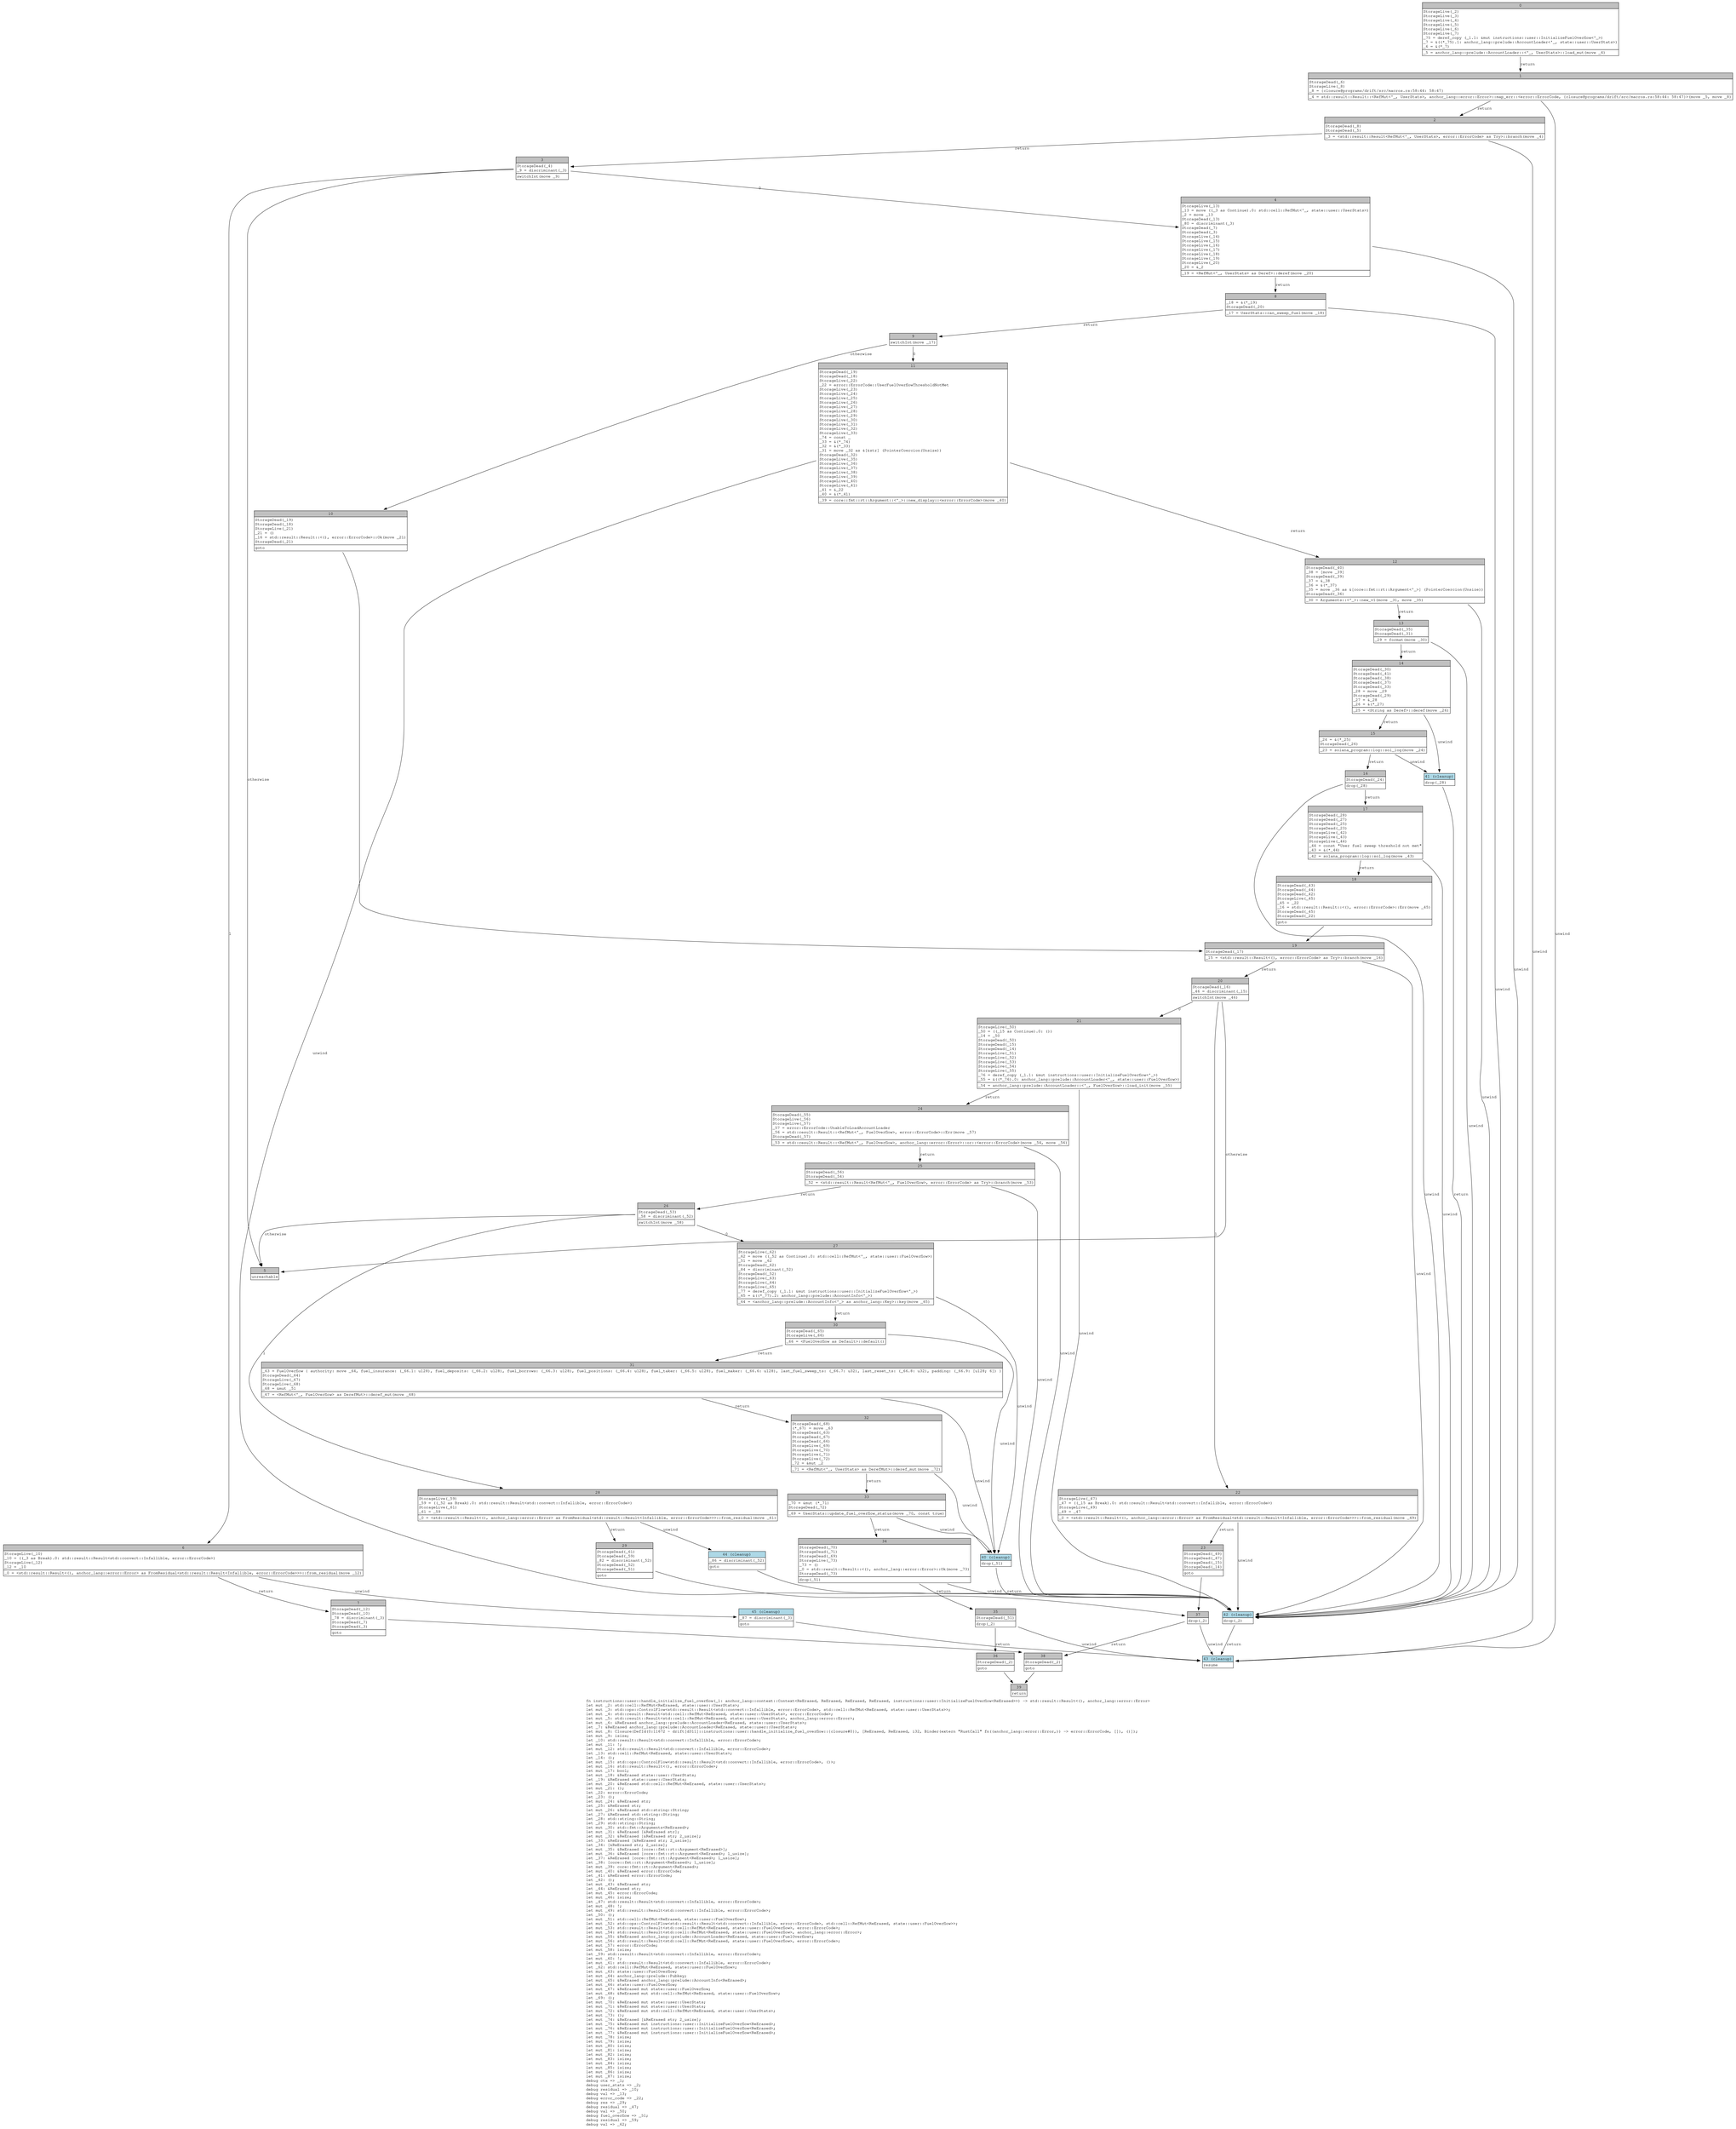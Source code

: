 digraph Mir_0_1701 {
    graph [fontname="Courier, monospace"];
    node [fontname="Courier, monospace"];
    edge [fontname="Courier, monospace"];
    label=<fn instructions::user::handle_initialize_fuel_overflow(_1: anchor_lang::context::Context&lt;ReErased, ReErased, ReErased, ReErased, instructions::user::InitializeFuelOverflow&lt;ReErased&gt;&gt;) -&gt; std::result::Result&lt;(), anchor_lang::error::Error&gt;<br align="left"/>let mut _2: std::cell::RefMut&lt;ReErased, state::user::UserStats&gt;;<br align="left"/>let mut _3: std::ops::ControlFlow&lt;std::result::Result&lt;std::convert::Infallible, error::ErrorCode&gt;, std::cell::RefMut&lt;ReErased, state::user::UserStats&gt;&gt;;<br align="left"/>let mut _4: std::result::Result&lt;std::cell::RefMut&lt;ReErased, state::user::UserStats&gt;, error::ErrorCode&gt;;<br align="left"/>let mut _5: std::result::Result&lt;std::cell::RefMut&lt;ReErased, state::user::UserStats&gt;, anchor_lang::error::Error&gt;;<br align="left"/>let mut _6: &amp;ReErased anchor_lang::prelude::AccountLoader&lt;ReErased, state::user::UserStats&gt;;<br align="left"/>let _7: &amp;ReErased anchor_lang::prelude::AccountLoader&lt;ReErased, state::user::UserStats&gt;;<br align="left"/>let mut _8: Closure(DefId(0:11672 ~ drift[d311]::instructions::user::handle_initialize_fuel_overflow::{closure#0}), [ReErased, ReErased, i32, Binder(extern &quot;RustCall&quot; fn((anchor_lang::error::Error,)) -&gt; error::ErrorCode, []), ()]);<br align="left"/>let mut _9: isize;<br align="left"/>let _10: std::result::Result&lt;std::convert::Infallible, error::ErrorCode&gt;;<br align="left"/>let mut _11: !;<br align="left"/>let mut _12: std::result::Result&lt;std::convert::Infallible, error::ErrorCode&gt;;<br align="left"/>let _13: std::cell::RefMut&lt;ReErased, state::user::UserStats&gt;;<br align="left"/>let _14: ();<br align="left"/>let mut _15: std::ops::ControlFlow&lt;std::result::Result&lt;std::convert::Infallible, error::ErrorCode&gt;, ()&gt;;<br align="left"/>let mut _16: std::result::Result&lt;(), error::ErrorCode&gt;;<br align="left"/>let mut _17: bool;<br align="left"/>let mut _18: &amp;ReErased state::user::UserStats;<br align="left"/>let _19: &amp;ReErased state::user::UserStats;<br align="left"/>let mut _20: &amp;ReErased std::cell::RefMut&lt;ReErased, state::user::UserStats&gt;;<br align="left"/>let mut _21: ();<br align="left"/>let _22: error::ErrorCode;<br align="left"/>let _23: ();<br align="left"/>let mut _24: &amp;ReErased str;<br align="left"/>let _25: &amp;ReErased str;<br align="left"/>let mut _26: &amp;ReErased std::string::String;<br align="left"/>let _27: &amp;ReErased std::string::String;<br align="left"/>let _28: std::string::String;<br align="left"/>let _29: std::string::String;<br align="left"/>let mut _30: std::fmt::Arguments&lt;ReErased&gt;;<br align="left"/>let mut _31: &amp;ReErased [&amp;ReErased str];<br align="left"/>let mut _32: &amp;ReErased [&amp;ReErased str; 2_usize];<br align="left"/>let _33: &amp;ReErased [&amp;ReErased str; 2_usize];<br align="left"/>let _34: [&amp;ReErased str; 2_usize];<br align="left"/>let mut _35: &amp;ReErased [core::fmt::rt::Argument&lt;ReErased&gt;];<br align="left"/>let mut _36: &amp;ReErased [core::fmt::rt::Argument&lt;ReErased&gt;; 1_usize];<br align="left"/>let _37: &amp;ReErased [core::fmt::rt::Argument&lt;ReErased&gt;; 1_usize];<br align="left"/>let _38: [core::fmt::rt::Argument&lt;ReErased&gt;; 1_usize];<br align="left"/>let mut _39: core::fmt::rt::Argument&lt;ReErased&gt;;<br align="left"/>let mut _40: &amp;ReErased error::ErrorCode;<br align="left"/>let _41: &amp;ReErased error::ErrorCode;<br align="left"/>let _42: ();<br align="left"/>let mut _43: &amp;ReErased str;<br align="left"/>let _44: &amp;ReErased str;<br align="left"/>let mut _45: error::ErrorCode;<br align="left"/>let mut _46: isize;<br align="left"/>let _47: std::result::Result&lt;std::convert::Infallible, error::ErrorCode&gt;;<br align="left"/>let mut _48: !;<br align="left"/>let mut _49: std::result::Result&lt;std::convert::Infallible, error::ErrorCode&gt;;<br align="left"/>let _50: ();<br align="left"/>let mut _51: std::cell::RefMut&lt;ReErased, state::user::FuelOverflow&gt;;<br align="left"/>let mut _52: std::ops::ControlFlow&lt;std::result::Result&lt;std::convert::Infallible, error::ErrorCode&gt;, std::cell::RefMut&lt;ReErased, state::user::FuelOverflow&gt;&gt;;<br align="left"/>let mut _53: std::result::Result&lt;std::cell::RefMut&lt;ReErased, state::user::FuelOverflow&gt;, error::ErrorCode&gt;;<br align="left"/>let mut _54: std::result::Result&lt;std::cell::RefMut&lt;ReErased, state::user::FuelOverflow&gt;, anchor_lang::error::Error&gt;;<br align="left"/>let mut _55: &amp;ReErased anchor_lang::prelude::AccountLoader&lt;ReErased, state::user::FuelOverflow&gt;;<br align="left"/>let mut _56: std::result::Result&lt;std::cell::RefMut&lt;ReErased, state::user::FuelOverflow&gt;, error::ErrorCode&gt;;<br align="left"/>let mut _57: error::ErrorCode;<br align="left"/>let mut _58: isize;<br align="left"/>let _59: std::result::Result&lt;std::convert::Infallible, error::ErrorCode&gt;;<br align="left"/>let mut _60: !;<br align="left"/>let mut _61: std::result::Result&lt;std::convert::Infallible, error::ErrorCode&gt;;<br align="left"/>let _62: std::cell::RefMut&lt;ReErased, state::user::FuelOverflow&gt;;<br align="left"/>let mut _63: state::user::FuelOverflow;<br align="left"/>let mut _64: anchor_lang::prelude::Pubkey;<br align="left"/>let mut _65: &amp;ReErased anchor_lang::prelude::AccountInfo&lt;ReErased&gt;;<br align="left"/>let mut _66: state::user::FuelOverflow;<br align="left"/>let mut _67: &amp;ReErased mut state::user::FuelOverflow;<br align="left"/>let mut _68: &amp;ReErased mut std::cell::RefMut&lt;ReErased, state::user::FuelOverflow&gt;;<br align="left"/>let _69: ();<br align="left"/>let mut _70: &amp;ReErased mut state::user::UserStats;<br align="left"/>let mut _71: &amp;ReErased mut state::user::UserStats;<br align="left"/>let mut _72: &amp;ReErased mut std::cell::RefMut&lt;ReErased, state::user::UserStats&gt;;<br align="left"/>let mut _73: ();<br align="left"/>let mut _74: &amp;ReErased [&amp;ReErased str; 2_usize];<br align="left"/>let mut _75: &amp;ReErased mut instructions::user::InitializeFuelOverflow&lt;ReErased&gt;;<br align="left"/>let mut _76: &amp;ReErased mut instructions::user::InitializeFuelOverflow&lt;ReErased&gt;;<br align="left"/>let mut _77: &amp;ReErased mut instructions::user::InitializeFuelOverflow&lt;ReErased&gt;;<br align="left"/>let mut _78: isize;<br align="left"/>let mut _79: isize;<br align="left"/>let mut _80: isize;<br align="left"/>let mut _81: isize;<br align="left"/>let mut _82: isize;<br align="left"/>let mut _83: isize;<br align="left"/>let mut _84: isize;<br align="left"/>let mut _85: isize;<br align="left"/>let mut _86: isize;<br align="left"/>let mut _87: isize;<br align="left"/>debug ctx =&gt; _1;<br align="left"/>debug user_stats =&gt; _2;<br align="left"/>debug residual =&gt; _10;<br align="left"/>debug val =&gt; _13;<br align="left"/>debug error_code =&gt; _22;<br align="left"/>debug res =&gt; _29;<br align="left"/>debug residual =&gt; _47;<br align="left"/>debug val =&gt; _50;<br align="left"/>debug fuel_overflow =&gt; _51;<br align="left"/>debug residual =&gt; _59;<br align="left"/>debug val =&gt; _62;<br align="left"/>>;
    bb0__0_1701 [shape="none", label=<<table border="0" cellborder="1" cellspacing="0"><tr><td bgcolor="gray" align="center" colspan="1">0</td></tr><tr><td align="left" balign="left">StorageLive(_2)<br/>StorageLive(_3)<br/>StorageLive(_4)<br/>StorageLive(_5)<br/>StorageLive(_6)<br/>StorageLive(_7)<br/>_75 = deref_copy (_1.1: &amp;mut instructions::user::InitializeFuelOverflow&lt;'_&gt;)<br/>_7 = &amp;((*_75).1: anchor_lang::prelude::AccountLoader&lt;'_, state::user::UserStats&gt;)<br/>_6 = &amp;(*_7)<br/></td></tr><tr><td align="left">_5 = anchor_lang::prelude::AccountLoader::&lt;'_, UserStats&gt;::load_mut(move _6)</td></tr></table>>];
    bb1__0_1701 [shape="none", label=<<table border="0" cellborder="1" cellspacing="0"><tr><td bgcolor="gray" align="center" colspan="1">1</td></tr><tr><td align="left" balign="left">StorageDead(_6)<br/>StorageLive(_8)<br/>_8 = {closure@programs/drift/src/macros.rs:58:44: 58:47}<br/></td></tr><tr><td align="left">_4 = std::result::Result::&lt;RefMut&lt;'_, UserStats&gt;, anchor_lang::error::Error&gt;::map_err::&lt;error::ErrorCode, {closure@programs/drift/src/macros.rs:58:44: 58:47}&gt;(move _5, move _8)</td></tr></table>>];
    bb2__0_1701 [shape="none", label=<<table border="0" cellborder="1" cellspacing="0"><tr><td bgcolor="gray" align="center" colspan="1">2</td></tr><tr><td align="left" balign="left">StorageDead(_8)<br/>StorageDead(_5)<br/></td></tr><tr><td align="left">_3 = &lt;std::result::Result&lt;RefMut&lt;'_, UserStats&gt;, error::ErrorCode&gt; as Try&gt;::branch(move _4)</td></tr></table>>];
    bb3__0_1701 [shape="none", label=<<table border="0" cellborder="1" cellspacing="0"><tr><td bgcolor="gray" align="center" colspan="1">3</td></tr><tr><td align="left" balign="left">StorageDead(_4)<br/>_9 = discriminant(_3)<br/></td></tr><tr><td align="left">switchInt(move _9)</td></tr></table>>];
    bb4__0_1701 [shape="none", label=<<table border="0" cellborder="1" cellspacing="0"><tr><td bgcolor="gray" align="center" colspan="1">4</td></tr><tr><td align="left" balign="left">StorageLive(_13)<br/>_13 = move ((_3 as Continue).0: std::cell::RefMut&lt;'_, state::user::UserStats&gt;)<br/>_2 = move _13<br/>StorageDead(_13)<br/>_80 = discriminant(_3)<br/>StorageDead(_7)<br/>StorageDead(_3)<br/>StorageLive(_14)<br/>StorageLive(_15)<br/>StorageLive(_16)<br/>StorageLive(_17)<br/>StorageLive(_18)<br/>StorageLive(_19)<br/>StorageLive(_20)<br/>_20 = &amp;_2<br/></td></tr><tr><td align="left">_19 = &lt;RefMut&lt;'_, UserStats&gt; as Deref&gt;::deref(move _20)</td></tr></table>>];
    bb5__0_1701 [shape="none", label=<<table border="0" cellborder="1" cellspacing="0"><tr><td bgcolor="gray" align="center" colspan="1">5</td></tr><tr><td align="left">unreachable</td></tr></table>>];
    bb6__0_1701 [shape="none", label=<<table border="0" cellborder="1" cellspacing="0"><tr><td bgcolor="gray" align="center" colspan="1">6</td></tr><tr><td align="left" balign="left">StorageLive(_10)<br/>_10 = ((_3 as Break).0: std::result::Result&lt;std::convert::Infallible, error::ErrorCode&gt;)<br/>StorageLive(_12)<br/>_12 = _10<br/></td></tr><tr><td align="left">_0 = &lt;std::result::Result&lt;(), anchor_lang::error::Error&gt; as FromResidual&lt;std::result::Result&lt;Infallible, error::ErrorCode&gt;&gt;&gt;::from_residual(move _12)</td></tr></table>>];
    bb7__0_1701 [shape="none", label=<<table border="0" cellborder="1" cellspacing="0"><tr><td bgcolor="gray" align="center" colspan="1">7</td></tr><tr><td align="left" balign="left">StorageDead(_12)<br/>StorageDead(_10)<br/>_78 = discriminant(_3)<br/>StorageDead(_7)<br/>StorageDead(_3)<br/></td></tr><tr><td align="left">goto</td></tr></table>>];
    bb8__0_1701 [shape="none", label=<<table border="0" cellborder="1" cellspacing="0"><tr><td bgcolor="gray" align="center" colspan="1">8</td></tr><tr><td align="left" balign="left">_18 = &amp;(*_19)<br/>StorageDead(_20)<br/></td></tr><tr><td align="left">_17 = UserStats::can_sweep_fuel(move _18)</td></tr></table>>];
    bb9__0_1701 [shape="none", label=<<table border="0" cellborder="1" cellspacing="0"><tr><td bgcolor="gray" align="center" colspan="1">9</td></tr><tr><td align="left">switchInt(move _17)</td></tr></table>>];
    bb10__0_1701 [shape="none", label=<<table border="0" cellborder="1" cellspacing="0"><tr><td bgcolor="gray" align="center" colspan="1">10</td></tr><tr><td align="left" balign="left">StorageDead(_19)<br/>StorageDead(_18)<br/>StorageLive(_21)<br/>_21 = ()<br/>_16 = std::result::Result::&lt;(), error::ErrorCode&gt;::Ok(move _21)<br/>StorageDead(_21)<br/></td></tr><tr><td align="left">goto</td></tr></table>>];
    bb11__0_1701 [shape="none", label=<<table border="0" cellborder="1" cellspacing="0"><tr><td bgcolor="gray" align="center" colspan="1">11</td></tr><tr><td align="left" balign="left">StorageDead(_19)<br/>StorageDead(_18)<br/>StorageLive(_22)<br/>_22 = error::ErrorCode::UserFuelOverflowThresholdNotMet<br/>StorageLive(_23)<br/>StorageLive(_24)<br/>StorageLive(_25)<br/>StorageLive(_26)<br/>StorageLive(_27)<br/>StorageLive(_28)<br/>StorageLive(_29)<br/>StorageLive(_30)<br/>StorageLive(_31)<br/>StorageLive(_32)<br/>StorageLive(_33)<br/>_74 = const _<br/>_33 = &amp;(*_74)<br/>_32 = &amp;(*_33)<br/>_31 = move _32 as &amp;[&amp;str] (PointerCoercion(Unsize))<br/>StorageDead(_32)<br/>StorageLive(_35)<br/>StorageLive(_36)<br/>StorageLive(_37)<br/>StorageLive(_38)<br/>StorageLive(_39)<br/>StorageLive(_40)<br/>StorageLive(_41)<br/>_41 = &amp;_22<br/>_40 = &amp;(*_41)<br/></td></tr><tr><td align="left">_39 = core::fmt::rt::Argument::&lt;'_&gt;::new_display::&lt;error::ErrorCode&gt;(move _40)</td></tr></table>>];
    bb12__0_1701 [shape="none", label=<<table border="0" cellborder="1" cellspacing="0"><tr><td bgcolor="gray" align="center" colspan="1">12</td></tr><tr><td align="left" balign="left">StorageDead(_40)<br/>_38 = [move _39]<br/>StorageDead(_39)<br/>_37 = &amp;_38<br/>_36 = &amp;(*_37)<br/>_35 = move _36 as &amp;[core::fmt::rt::Argument&lt;'_&gt;] (PointerCoercion(Unsize))<br/>StorageDead(_36)<br/></td></tr><tr><td align="left">_30 = Arguments::&lt;'_&gt;::new_v1(move _31, move _35)</td></tr></table>>];
    bb13__0_1701 [shape="none", label=<<table border="0" cellborder="1" cellspacing="0"><tr><td bgcolor="gray" align="center" colspan="1">13</td></tr><tr><td align="left" balign="left">StorageDead(_35)<br/>StorageDead(_31)<br/></td></tr><tr><td align="left">_29 = format(move _30)</td></tr></table>>];
    bb14__0_1701 [shape="none", label=<<table border="0" cellborder="1" cellspacing="0"><tr><td bgcolor="gray" align="center" colspan="1">14</td></tr><tr><td align="left" balign="left">StorageDead(_30)<br/>StorageDead(_41)<br/>StorageDead(_38)<br/>StorageDead(_37)<br/>StorageDead(_33)<br/>_28 = move _29<br/>StorageDead(_29)<br/>_27 = &amp;_28<br/>_26 = &amp;(*_27)<br/></td></tr><tr><td align="left">_25 = &lt;String as Deref&gt;::deref(move _26)</td></tr></table>>];
    bb15__0_1701 [shape="none", label=<<table border="0" cellborder="1" cellspacing="0"><tr><td bgcolor="gray" align="center" colspan="1">15</td></tr><tr><td align="left" balign="left">_24 = &amp;(*_25)<br/>StorageDead(_26)<br/></td></tr><tr><td align="left">_23 = solana_program::log::sol_log(move _24)</td></tr></table>>];
    bb16__0_1701 [shape="none", label=<<table border="0" cellborder="1" cellspacing="0"><tr><td bgcolor="gray" align="center" colspan="1">16</td></tr><tr><td align="left" balign="left">StorageDead(_24)<br/></td></tr><tr><td align="left">drop(_28)</td></tr></table>>];
    bb17__0_1701 [shape="none", label=<<table border="0" cellborder="1" cellspacing="0"><tr><td bgcolor="gray" align="center" colspan="1">17</td></tr><tr><td align="left" balign="left">StorageDead(_28)<br/>StorageDead(_27)<br/>StorageDead(_25)<br/>StorageDead(_23)<br/>StorageLive(_42)<br/>StorageLive(_43)<br/>StorageLive(_44)<br/>_44 = const &quot;User fuel sweep threshold not met&quot;<br/>_43 = &amp;(*_44)<br/></td></tr><tr><td align="left">_42 = solana_program::log::sol_log(move _43)</td></tr></table>>];
    bb18__0_1701 [shape="none", label=<<table border="0" cellborder="1" cellspacing="0"><tr><td bgcolor="gray" align="center" colspan="1">18</td></tr><tr><td align="left" balign="left">StorageDead(_43)<br/>StorageDead(_44)<br/>StorageDead(_42)<br/>StorageLive(_45)<br/>_45 = _22<br/>_16 = std::result::Result::&lt;(), error::ErrorCode&gt;::Err(move _45)<br/>StorageDead(_45)<br/>StorageDead(_22)<br/></td></tr><tr><td align="left">goto</td></tr></table>>];
    bb19__0_1701 [shape="none", label=<<table border="0" cellborder="1" cellspacing="0"><tr><td bgcolor="gray" align="center" colspan="1">19</td></tr><tr><td align="left" balign="left">StorageDead(_17)<br/></td></tr><tr><td align="left">_15 = &lt;std::result::Result&lt;(), error::ErrorCode&gt; as Try&gt;::branch(move _16)</td></tr></table>>];
    bb20__0_1701 [shape="none", label=<<table border="0" cellborder="1" cellspacing="0"><tr><td bgcolor="gray" align="center" colspan="1">20</td></tr><tr><td align="left" balign="left">StorageDead(_16)<br/>_46 = discriminant(_15)<br/></td></tr><tr><td align="left">switchInt(move _46)</td></tr></table>>];
    bb21__0_1701 [shape="none", label=<<table border="0" cellborder="1" cellspacing="0"><tr><td bgcolor="gray" align="center" colspan="1">21</td></tr><tr><td align="left" balign="left">StorageLive(_50)<br/>_50 = ((_15 as Continue).0: ())<br/>_14 = _50<br/>StorageDead(_50)<br/>StorageDead(_15)<br/>StorageDead(_14)<br/>StorageLive(_51)<br/>StorageLive(_52)<br/>StorageLive(_53)<br/>StorageLive(_54)<br/>StorageLive(_55)<br/>_76 = deref_copy (_1.1: &amp;mut instructions::user::InitializeFuelOverflow&lt;'_&gt;)<br/>_55 = &amp;((*_76).0: anchor_lang::prelude::AccountLoader&lt;'_, state::user::FuelOverflow&gt;)<br/></td></tr><tr><td align="left">_54 = anchor_lang::prelude::AccountLoader::&lt;'_, FuelOverflow&gt;::load_init(move _55)</td></tr></table>>];
    bb22__0_1701 [shape="none", label=<<table border="0" cellborder="1" cellspacing="0"><tr><td bgcolor="gray" align="center" colspan="1">22</td></tr><tr><td align="left" balign="left">StorageLive(_47)<br/>_47 = ((_15 as Break).0: std::result::Result&lt;std::convert::Infallible, error::ErrorCode&gt;)<br/>StorageLive(_49)<br/>_49 = _47<br/></td></tr><tr><td align="left">_0 = &lt;std::result::Result&lt;(), anchor_lang::error::Error&gt; as FromResidual&lt;std::result::Result&lt;Infallible, error::ErrorCode&gt;&gt;&gt;::from_residual(move _49)</td></tr></table>>];
    bb23__0_1701 [shape="none", label=<<table border="0" cellborder="1" cellspacing="0"><tr><td bgcolor="gray" align="center" colspan="1">23</td></tr><tr><td align="left" balign="left">StorageDead(_49)<br/>StorageDead(_47)<br/>StorageDead(_15)<br/>StorageDead(_14)<br/></td></tr><tr><td align="left">goto</td></tr></table>>];
    bb24__0_1701 [shape="none", label=<<table border="0" cellborder="1" cellspacing="0"><tr><td bgcolor="gray" align="center" colspan="1">24</td></tr><tr><td align="left" balign="left">StorageDead(_55)<br/>StorageLive(_56)<br/>StorageLive(_57)<br/>_57 = error::ErrorCode::UnableToLoadAccountLoader<br/>_56 = std::result::Result::&lt;RefMut&lt;'_, FuelOverflow&gt;, error::ErrorCode&gt;::Err(move _57)<br/>StorageDead(_57)<br/></td></tr><tr><td align="left">_53 = std::result::Result::&lt;RefMut&lt;'_, FuelOverflow&gt;, anchor_lang::error::Error&gt;::or::&lt;error::ErrorCode&gt;(move _54, move _56)</td></tr></table>>];
    bb25__0_1701 [shape="none", label=<<table border="0" cellborder="1" cellspacing="0"><tr><td bgcolor="gray" align="center" colspan="1">25</td></tr><tr><td align="left" balign="left">StorageDead(_56)<br/>StorageDead(_54)<br/></td></tr><tr><td align="left">_52 = &lt;std::result::Result&lt;RefMut&lt;'_, FuelOverflow&gt;, error::ErrorCode&gt; as Try&gt;::branch(move _53)</td></tr></table>>];
    bb26__0_1701 [shape="none", label=<<table border="0" cellborder="1" cellspacing="0"><tr><td bgcolor="gray" align="center" colspan="1">26</td></tr><tr><td align="left" balign="left">StorageDead(_53)<br/>_58 = discriminant(_52)<br/></td></tr><tr><td align="left">switchInt(move _58)</td></tr></table>>];
    bb27__0_1701 [shape="none", label=<<table border="0" cellborder="1" cellspacing="0"><tr><td bgcolor="gray" align="center" colspan="1">27</td></tr><tr><td align="left" balign="left">StorageLive(_62)<br/>_62 = move ((_52 as Continue).0: std::cell::RefMut&lt;'_, state::user::FuelOverflow&gt;)<br/>_51 = move _62<br/>StorageDead(_62)<br/>_84 = discriminant(_52)<br/>StorageDead(_52)<br/>StorageLive(_63)<br/>StorageLive(_64)<br/>StorageLive(_65)<br/>_77 = deref_copy (_1.1: &amp;mut instructions::user::InitializeFuelOverflow&lt;'_&gt;)<br/>_65 = &amp;((*_77).2: anchor_lang::prelude::AccountInfo&lt;'_&gt;)<br/></td></tr><tr><td align="left">_64 = &lt;anchor_lang::prelude::AccountInfo&lt;'_&gt; as anchor_lang::Key&gt;::key(move _65)</td></tr></table>>];
    bb28__0_1701 [shape="none", label=<<table border="0" cellborder="1" cellspacing="0"><tr><td bgcolor="gray" align="center" colspan="1">28</td></tr><tr><td align="left" balign="left">StorageLive(_59)<br/>_59 = ((_52 as Break).0: std::result::Result&lt;std::convert::Infallible, error::ErrorCode&gt;)<br/>StorageLive(_61)<br/>_61 = _59<br/></td></tr><tr><td align="left">_0 = &lt;std::result::Result&lt;(), anchor_lang::error::Error&gt; as FromResidual&lt;std::result::Result&lt;Infallible, error::ErrorCode&gt;&gt;&gt;::from_residual(move _61)</td></tr></table>>];
    bb29__0_1701 [shape="none", label=<<table border="0" cellborder="1" cellspacing="0"><tr><td bgcolor="gray" align="center" colspan="1">29</td></tr><tr><td align="left" balign="left">StorageDead(_61)<br/>StorageDead(_59)<br/>_82 = discriminant(_52)<br/>StorageDead(_52)<br/>StorageDead(_51)<br/></td></tr><tr><td align="left">goto</td></tr></table>>];
    bb30__0_1701 [shape="none", label=<<table border="0" cellborder="1" cellspacing="0"><tr><td bgcolor="gray" align="center" colspan="1">30</td></tr><tr><td align="left" balign="left">StorageDead(_65)<br/>StorageLive(_66)<br/></td></tr><tr><td align="left">_66 = &lt;FuelOverflow as Default&gt;::default()</td></tr></table>>];
    bb31__0_1701 [shape="none", label=<<table border="0" cellborder="1" cellspacing="0"><tr><td bgcolor="gray" align="center" colspan="1">31</td></tr><tr><td align="left" balign="left">_63 = FuelOverflow { authority: move _64, fuel_insurance: (_66.1: u128), fuel_deposits: (_66.2: u128), fuel_borrows: (_66.3: u128), fuel_positions: (_66.4: u128), fuel_taker: (_66.5: u128), fuel_maker: (_66.6: u128), last_fuel_sweep_ts: (_66.7: u32), last_reset_ts: (_66.8: u32), padding: (_66.9: [u128; 6]) }<br/>StorageDead(_64)<br/>StorageLive(_67)<br/>StorageLive(_68)<br/>_68 = &amp;mut _51<br/></td></tr><tr><td align="left">_67 = &lt;RefMut&lt;'_, FuelOverflow&gt; as DerefMut&gt;::deref_mut(move _68)</td></tr></table>>];
    bb32__0_1701 [shape="none", label=<<table border="0" cellborder="1" cellspacing="0"><tr><td bgcolor="gray" align="center" colspan="1">32</td></tr><tr><td align="left" balign="left">StorageDead(_68)<br/>(*_67) = move _63<br/>StorageDead(_63)<br/>StorageDead(_67)<br/>StorageDead(_66)<br/>StorageLive(_69)<br/>StorageLive(_70)<br/>StorageLive(_71)<br/>StorageLive(_72)<br/>_72 = &amp;mut _2<br/></td></tr><tr><td align="left">_71 = &lt;RefMut&lt;'_, UserStats&gt; as DerefMut&gt;::deref_mut(move _72)</td></tr></table>>];
    bb33__0_1701 [shape="none", label=<<table border="0" cellborder="1" cellspacing="0"><tr><td bgcolor="gray" align="center" colspan="1">33</td></tr><tr><td align="left" balign="left">_70 = &amp;mut (*_71)<br/>StorageDead(_72)<br/></td></tr><tr><td align="left">_69 = UserStats::update_fuel_overflow_status(move _70, const true)</td></tr></table>>];
    bb34__0_1701 [shape="none", label=<<table border="0" cellborder="1" cellspacing="0"><tr><td bgcolor="gray" align="center" colspan="1">34</td></tr><tr><td align="left" balign="left">StorageDead(_70)<br/>StorageDead(_71)<br/>StorageDead(_69)<br/>StorageLive(_73)<br/>_73 = ()<br/>_0 = std::result::Result::&lt;(), anchor_lang::error::Error&gt;::Ok(move _73)<br/>StorageDead(_73)<br/></td></tr><tr><td align="left">drop(_51)</td></tr></table>>];
    bb35__0_1701 [shape="none", label=<<table border="0" cellborder="1" cellspacing="0"><tr><td bgcolor="gray" align="center" colspan="1">35</td></tr><tr><td align="left" balign="left">StorageDead(_51)<br/></td></tr><tr><td align="left">drop(_2)</td></tr></table>>];
    bb36__0_1701 [shape="none", label=<<table border="0" cellborder="1" cellspacing="0"><tr><td bgcolor="gray" align="center" colspan="1">36</td></tr><tr><td align="left" balign="left">StorageDead(_2)<br/></td></tr><tr><td align="left">goto</td></tr></table>>];
    bb37__0_1701 [shape="none", label=<<table border="0" cellborder="1" cellspacing="0"><tr><td bgcolor="gray" align="center" colspan="1">37</td></tr><tr><td align="left">drop(_2)</td></tr></table>>];
    bb38__0_1701 [shape="none", label=<<table border="0" cellborder="1" cellspacing="0"><tr><td bgcolor="gray" align="center" colspan="1">38</td></tr><tr><td align="left" balign="left">StorageDead(_2)<br/></td></tr><tr><td align="left">goto</td></tr></table>>];
    bb39__0_1701 [shape="none", label=<<table border="0" cellborder="1" cellspacing="0"><tr><td bgcolor="gray" align="center" colspan="1">39</td></tr><tr><td align="left">return</td></tr></table>>];
    bb40__0_1701 [shape="none", label=<<table border="0" cellborder="1" cellspacing="0"><tr><td bgcolor="lightblue" align="center" colspan="1">40 (cleanup)</td></tr><tr><td align="left">drop(_51)</td></tr></table>>];
    bb41__0_1701 [shape="none", label=<<table border="0" cellborder="1" cellspacing="0"><tr><td bgcolor="lightblue" align="center" colspan="1">41 (cleanup)</td></tr><tr><td align="left">drop(_28)</td></tr></table>>];
    bb42__0_1701 [shape="none", label=<<table border="0" cellborder="1" cellspacing="0"><tr><td bgcolor="lightblue" align="center" colspan="1">42 (cleanup)</td></tr><tr><td align="left">drop(_2)</td></tr></table>>];
    bb43__0_1701 [shape="none", label=<<table border="0" cellborder="1" cellspacing="0"><tr><td bgcolor="lightblue" align="center" colspan="1">43 (cleanup)</td></tr><tr><td align="left">resume</td></tr></table>>];
    bb44__0_1701 [shape="none", label=<<table border="0" cellborder="1" cellspacing="0"><tr><td bgcolor="lightblue" align="center" colspan="1">44 (cleanup)</td></tr><tr><td align="left" balign="left">_86 = discriminant(_52)<br/></td></tr><tr><td align="left">goto</td></tr></table>>];
    bb45__0_1701 [shape="none", label=<<table border="0" cellborder="1" cellspacing="0"><tr><td bgcolor="lightblue" align="center" colspan="1">45 (cleanup)</td></tr><tr><td align="left" balign="left">_87 = discriminant(_3)<br/></td></tr><tr><td align="left">goto</td></tr></table>>];
    bb0__0_1701 -> bb1__0_1701 [label="return"];
    bb1__0_1701 -> bb2__0_1701 [label="return"];
    bb1__0_1701 -> bb43__0_1701 [label="unwind"];
    bb2__0_1701 -> bb3__0_1701 [label="return"];
    bb2__0_1701 -> bb43__0_1701 [label="unwind"];
    bb3__0_1701 -> bb4__0_1701 [label="0"];
    bb3__0_1701 -> bb6__0_1701 [label="1"];
    bb3__0_1701 -> bb5__0_1701 [label="otherwise"];
    bb4__0_1701 -> bb8__0_1701 [label="return"];
    bb4__0_1701 -> bb42__0_1701 [label="unwind"];
    bb6__0_1701 -> bb7__0_1701 [label="return"];
    bb6__0_1701 -> bb45__0_1701 [label="unwind"];
    bb7__0_1701 -> bb38__0_1701 [label=""];
    bb8__0_1701 -> bb9__0_1701 [label="return"];
    bb8__0_1701 -> bb42__0_1701 [label="unwind"];
    bb9__0_1701 -> bb11__0_1701 [label="0"];
    bb9__0_1701 -> bb10__0_1701 [label="otherwise"];
    bb10__0_1701 -> bb19__0_1701 [label=""];
    bb11__0_1701 -> bb12__0_1701 [label="return"];
    bb11__0_1701 -> bb42__0_1701 [label="unwind"];
    bb12__0_1701 -> bb13__0_1701 [label="return"];
    bb12__0_1701 -> bb42__0_1701 [label="unwind"];
    bb13__0_1701 -> bb14__0_1701 [label="return"];
    bb13__0_1701 -> bb42__0_1701 [label="unwind"];
    bb14__0_1701 -> bb15__0_1701 [label="return"];
    bb14__0_1701 -> bb41__0_1701 [label="unwind"];
    bb15__0_1701 -> bb16__0_1701 [label="return"];
    bb15__0_1701 -> bb41__0_1701 [label="unwind"];
    bb16__0_1701 -> bb17__0_1701 [label="return"];
    bb16__0_1701 -> bb42__0_1701 [label="unwind"];
    bb17__0_1701 -> bb18__0_1701 [label="return"];
    bb17__0_1701 -> bb42__0_1701 [label="unwind"];
    bb18__0_1701 -> bb19__0_1701 [label=""];
    bb19__0_1701 -> bb20__0_1701 [label="return"];
    bb19__0_1701 -> bb42__0_1701 [label="unwind"];
    bb20__0_1701 -> bb21__0_1701 [label="0"];
    bb20__0_1701 -> bb22__0_1701 [label="1"];
    bb20__0_1701 -> bb5__0_1701 [label="otherwise"];
    bb21__0_1701 -> bb24__0_1701 [label="return"];
    bb21__0_1701 -> bb42__0_1701 [label="unwind"];
    bb22__0_1701 -> bb23__0_1701 [label="return"];
    bb22__0_1701 -> bb42__0_1701 [label="unwind"];
    bb23__0_1701 -> bb37__0_1701 [label=""];
    bb24__0_1701 -> bb25__0_1701 [label="return"];
    bb24__0_1701 -> bb42__0_1701 [label="unwind"];
    bb25__0_1701 -> bb26__0_1701 [label="return"];
    bb25__0_1701 -> bb42__0_1701 [label="unwind"];
    bb26__0_1701 -> bb27__0_1701 [label="0"];
    bb26__0_1701 -> bb28__0_1701 [label="1"];
    bb26__0_1701 -> bb5__0_1701 [label="otherwise"];
    bb27__0_1701 -> bb30__0_1701 [label="return"];
    bb27__0_1701 -> bb40__0_1701 [label="unwind"];
    bb28__0_1701 -> bb29__0_1701 [label="return"];
    bb28__0_1701 -> bb44__0_1701 [label="unwind"];
    bb29__0_1701 -> bb37__0_1701 [label=""];
    bb30__0_1701 -> bb31__0_1701 [label="return"];
    bb30__0_1701 -> bb40__0_1701 [label="unwind"];
    bb31__0_1701 -> bb32__0_1701 [label="return"];
    bb31__0_1701 -> bb40__0_1701 [label="unwind"];
    bb32__0_1701 -> bb33__0_1701 [label="return"];
    bb32__0_1701 -> bb40__0_1701 [label="unwind"];
    bb33__0_1701 -> bb34__0_1701 [label="return"];
    bb33__0_1701 -> bb40__0_1701 [label="unwind"];
    bb34__0_1701 -> bb35__0_1701 [label="return"];
    bb34__0_1701 -> bb42__0_1701 [label="unwind"];
    bb35__0_1701 -> bb36__0_1701 [label="return"];
    bb35__0_1701 -> bb43__0_1701 [label="unwind"];
    bb36__0_1701 -> bb39__0_1701 [label=""];
    bb37__0_1701 -> bb38__0_1701 [label="return"];
    bb37__0_1701 -> bb43__0_1701 [label="unwind"];
    bb38__0_1701 -> bb39__0_1701 [label=""];
    bb40__0_1701 -> bb42__0_1701 [label="return"];
    bb41__0_1701 -> bb42__0_1701 [label="return"];
    bb42__0_1701 -> bb43__0_1701 [label="return"];
    bb44__0_1701 -> bb42__0_1701 [label=""];
    bb45__0_1701 -> bb43__0_1701 [label=""];
}
